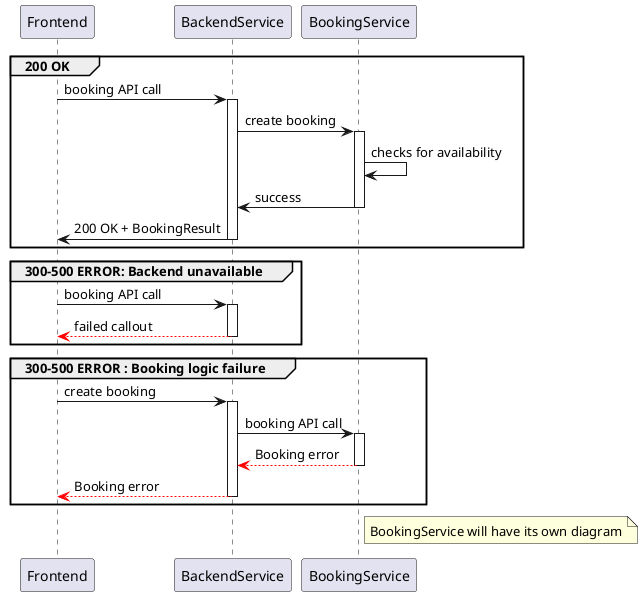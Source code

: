 @startuml
  participant Frontend

  group 200 OK
    Frontend -> BackendService: booking API call
      activate BackendService
    BackendService -> BookingService : create booking
      activate BookingService
    BookingService -> BookingService : checks for availability
    BackendService <- BookingService : success
      deactivate BookingService
    Frontend <- BackendService : 200 OK + BookingResult
      deactivate BackendService
  end
  
  group 300-500 ERROR: Backend unavailable
    Frontend -> BackendService: booking API call
      activate BackendService
    BackendService --[#red]> Frontend : failed callout
      deactivate BackendService
  end
  
  group 300-500 ERROR : Booking logic failure
    Frontend -> BackendService : create booking
      activate BackendService
    BackendService -> BookingService : booking API call
      activate BookingService
    BookingService --[#red]> BackendService : Booking error
      deactivate BookingService
    BackendService --[#red]> Frontend : Booking error
      deactivate BackendService
  end

  note right of BookingService
    BookingService will have its own diagram
  end note
@enduml